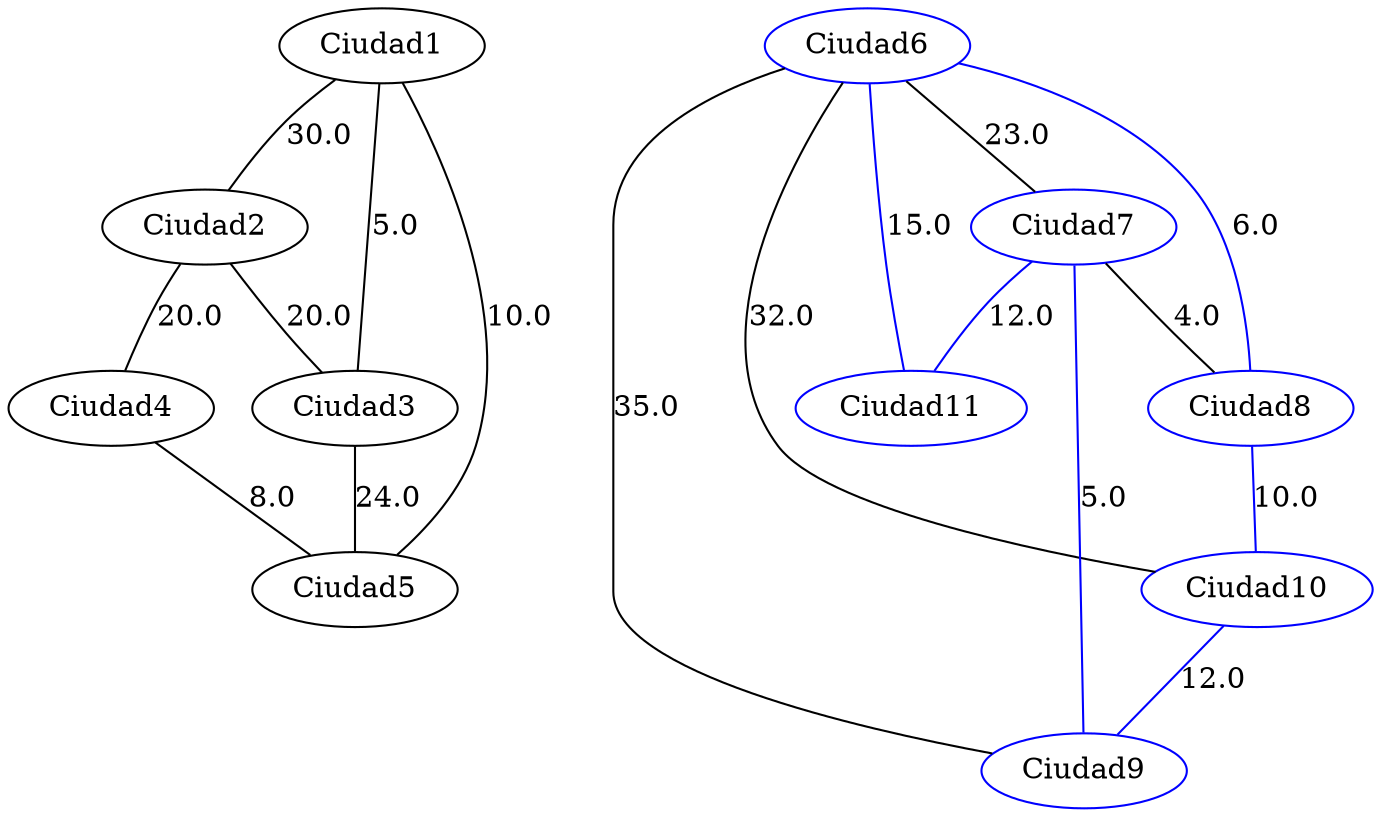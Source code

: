 strict graph G {
  1 [ label="Ciudad1" ];
  2 [ label="Ciudad2" ];
  3 [ label="Ciudad3" ];
  4 [ label="Ciudad4" ];
  5 [ label="Ciudad5" ];
  6 [ color="blue" label="Ciudad6" ];
  7 [ color="blue" label="Ciudad7" ];
  8 [ color="blue" label="Ciudad8" ];
  9 [ color="blue" label="Ciudad9" ];
  10 [ color="blue" label="Ciudad10" ];
  11 [ color="blue" label="Ciudad11" ];
  1 -- 2 [ label="30.0" ];
  2 -- 3 [ label="20.0" ];
  3 -- 5 [ label="24.0" ];
  2 -- 4 [ label="20.0" ];
  4 -- 5 [ label="8.0" ];
  1 -- 3 [ label="5.0" ];
  5 -- 1 [ label="10.0" ];
  6 -- 8 [ color="blue" label="6.0" ];
  9 -- 6 [ label="35.0" ];
  8 -- 10 [ color="blue" label="10.0" ];
  10 -- 9 [ color="blue" label="12.0" ];
  6 -- 10 [ label="32.0" ];
  6 -- 7 [ label="23.0" ];
  7 -- 9 [ color="blue" label="5.0" ];
  7 -- 11 [ color="blue" label="12.0" ];
  11 -- 6 [ color="blue" label="15.0" ];
  7 -- 8 [ label="4.0" ];
}
